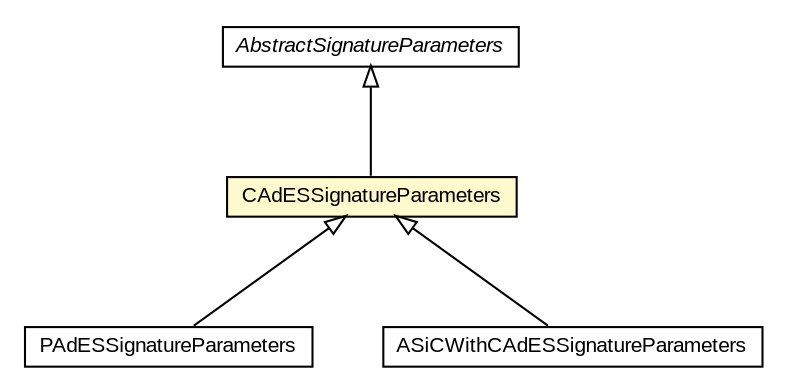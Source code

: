 #!/usr/local/bin/dot
#
# Class diagram 
# Generated by UMLGraph version R5_6-24-gf6e263 (http://www.umlgraph.org/)
#

digraph G {
	edge [fontname="arial",fontsize=10,labelfontname="arial",labelfontsize=10];
	node [fontname="arial",fontsize=10,shape=plaintext];
	nodesep=0.25;
	ranksep=0.5;
	// eu.europa.esig.dss.AbstractSignatureParameters
	c189677 [label=<<table title="eu.europa.esig.dss.AbstractSignatureParameters" border="0" cellborder="1" cellspacing="0" cellpadding="2" port="p" href="../AbstractSignatureParameters.html">
		<tr><td><table border="0" cellspacing="0" cellpadding="1">
<tr><td align="center" balign="center"><font face="arial italic"> AbstractSignatureParameters </font></td></tr>
		</table></td></tr>
		</table>>, URL="../AbstractSignatureParameters.html", fontname="arial", fontcolor="black", fontsize=10.0];
	// eu.europa.esig.dss.cades.CAdESSignatureParameters
	c190427 [label=<<table title="eu.europa.esig.dss.cades.CAdESSignatureParameters" border="0" cellborder="1" cellspacing="0" cellpadding="2" port="p" bgcolor="lemonChiffon" href="./CAdESSignatureParameters.html">
		<tr><td><table border="0" cellspacing="0" cellpadding="1">
<tr><td align="center" balign="center"> CAdESSignatureParameters </td></tr>
		</table></td></tr>
		</table>>, URL="./CAdESSignatureParameters.html", fontname="arial", fontcolor="black", fontsize=10.0];
	// eu.europa.esig.dss.pades.PAdESSignatureParameters
	c190454 [label=<<table title="eu.europa.esig.dss.pades.PAdESSignatureParameters" border="0" cellborder="1" cellspacing="0" cellpadding="2" port="p" href="../pades/PAdESSignatureParameters.html">
		<tr><td><table border="0" cellspacing="0" cellpadding="1">
<tr><td align="center" balign="center"> PAdESSignatureParameters </td></tr>
		</table></td></tr>
		</table>>, URL="../pades/PAdESSignatureParameters.html", fontname="arial", fontcolor="black", fontsize=10.0];
	// eu.europa.esig.dss.asic.ASiCWithCAdESSignatureParameters
	c190502 [label=<<table title="eu.europa.esig.dss.asic.ASiCWithCAdESSignatureParameters" border="0" cellborder="1" cellspacing="0" cellpadding="2" port="p" href="../asic/ASiCWithCAdESSignatureParameters.html">
		<tr><td><table border="0" cellspacing="0" cellpadding="1">
<tr><td align="center" balign="center"> ASiCWithCAdESSignatureParameters </td></tr>
		</table></td></tr>
		</table>>, URL="../asic/ASiCWithCAdESSignatureParameters.html", fontname="arial", fontcolor="black", fontsize=10.0];
	//eu.europa.esig.dss.cades.CAdESSignatureParameters extends eu.europa.esig.dss.AbstractSignatureParameters
	c189677:p -> c190427:p [dir=back,arrowtail=empty];
	//eu.europa.esig.dss.pades.PAdESSignatureParameters extends eu.europa.esig.dss.cades.CAdESSignatureParameters
	c190427:p -> c190454:p [dir=back,arrowtail=empty];
	//eu.europa.esig.dss.asic.ASiCWithCAdESSignatureParameters extends eu.europa.esig.dss.cades.CAdESSignatureParameters
	c190427:p -> c190502:p [dir=back,arrowtail=empty];
}

